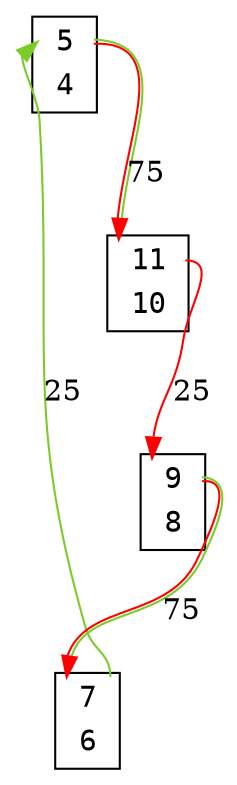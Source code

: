 digraph my_graph {
node[fontname=<Courier>,shape=<plaintext>]
vertex_0x7f3991010040_0x7f3991416160[label=<<TABLE bgcolor = "white">
<TR><TD BORDER = "0" PORT = "port_0x7f3991416160_in"></TD><TD BORDER = "0" PORT = "port_">5</TD><TD BORDER = "0" PORT = "port_0x7f3991416160_out"></TD></TR>
<TR><TD BORDER = "0" PORT = "port_0x7f3991010040_out"></TD><TD BORDER = "0" PORT = "port_">4</TD><TD BORDER = "0" PORT = "port_0x7f3991010040_in"></TD></TR>
</TABLE>>,style=<filled>,color=<black>,fillcolor=<white>]
vertex_0x7f3991416190_0x7f3991fa7ca0[label=<<TABLE bgcolor = "white">
<TR><TD BORDER = "0" PORT = "port_0x7f3991fa7ca0_in"></TD><TD BORDER = "0" PORT = "port_">7</TD><TD BORDER = "0" PORT = "port_0x7f3991fa7ca0_out"></TD></TR>
<TR><TD BORDER = "0" PORT = "port_0x7f3991416190_out"></TD><TD BORDER = "0" PORT = "port_">6</TD><TD BORDER = "0" PORT = "port_0x7f3991416190_in"></TD></TR>
</TABLE>>,style=<filled>,color=<black>,fillcolor=<white>]
vertex_0x7f395cc16040_0x7f39914161f0[label=<<TABLE bgcolor = "white">
<TR><TD BORDER = "0" PORT = "port_0x7f39914161f0_in"></TD><TD BORDER = "0" PORT = "port_">9</TD><TD BORDER = "0" PORT = "port_0x7f39914161f0_out"></TD></TR>
<TR><TD BORDER = "0" PORT = "port_0x7f395cc16040_out"></TD><TD BORDER = "0" PORT = "port_">8</TD><TD BORDER = "0" PORT = "port_0x7f395cc16040_in"></TD></TR>
</TABLE>>,style=<filled>,color=<black>,fillcolor=<white>]
vertex_0x7f39914161c0_0x7f3991fa70d0[label=<<TABLE bgcolor = "white">
<TR><TD BORDER = "0" PORT = "port_0x7f3991fa70d0_in"></TD><TD BORDER = "0" PORT = "port_">11</TD><TD BORDER = "0" PORT = "port_0x7f3991fa70d0_out"></TD></TR>
<TR><TD BORDER = "0" PORT = "port_0x7f39914161c0_out"></TD><TD BORDER = "0" PORT = "port_">10</TD><TD BORDER = "0" PORT = "port_0x7f39914161c0_in"></TD></TR>
</TABLE>>,style=<filled>,color=<black>,fillcolor=<white>]
vertex_0x7f3991416190_0x7f3991fa7ca0:port_0x7f3991fa7ca0_out->vertex_0x7f3991010040_0x7f3991416160:port_0x7f3991416160_in[label="25",len=<0>,K=<0>,color=<0.250 0.800 0.800>]
vertex_0x7f395cc16040_0x7f39914161f0:port_0x7f39914161f0_out->vertex_0x7f3991416190_0x7f3991fa7ca0:port_0x7f3991fa7ca0_in[label="75",len=<0>,K=<0>,color=<0 1 1:0.250 0.800 0.800>]
vertex_0x7f39914161c0_0x7f3991fa70d0:port_0x7f3991fa70d0_out->vertex_0x7f395cc16040_0x7f39914161f0:port_0x7f39914161f0_in[label="25",len=<0>,K=<0>,color=<0 1 1>]
vertex_0x7f3991010040_0x7f3991416160:port_0x7f3991416160_out->vertex_0x7f39914161c0_0x7f3991fa70d0:port_0x7f3991fa70d0_in[label="75",len=<0>,K=<0>,color=<0 1 1:0.250 0.800 0.800>]
}
